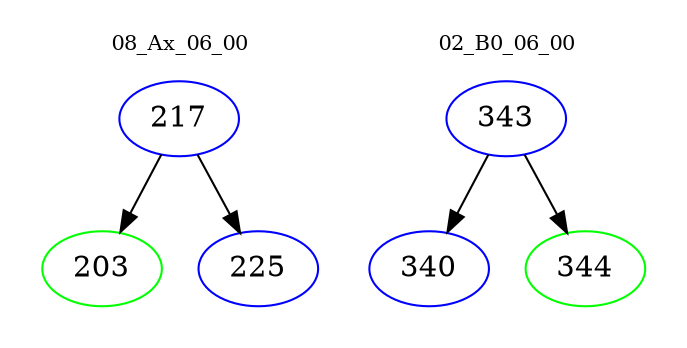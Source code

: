 digraph{
subgraph cluster_0 {
color = white
label = "08_Ax_06_00";
fontsize=10;
T0_217 [label="217", color="blue"]
T0_217 -> T0_203 [color="black"]
T0_203 [label="203", color="green"]
T0_217 -> T0_225 [color="black"]
T0_225 [label="225", color="blue"]
}
subgraph cluster_1 {
color = white
label = "02_B0_06_00";
fontsize=10;
T1_343 [label="343", color="blue"]
T1_343 -> T1_340 [color="black"]
T1_340 [label="340", color="blue"]
T1_343 -> T1_344 [color="black"]
T1_344 [label="344", color="green"]
}
}
